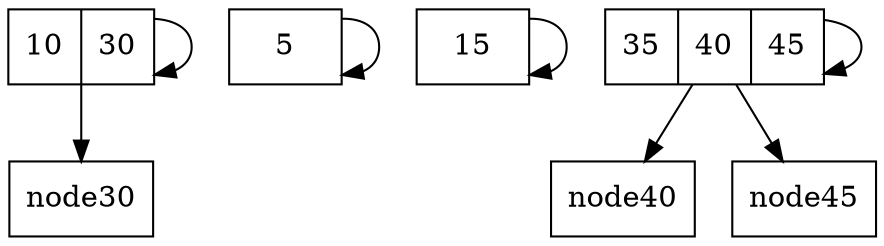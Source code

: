 digraph G {
    node [shape=record];
    node10 [label="
10
|
30
"];
    node5 [label="
5
"];
    node5 -> node5;
    node15 [label="
15
"];
    node15 -> node15;
    node10 -> node10;
    node35 [label="
35
|
40
|
45
"];
    node35 -> node35;
    node35 -> node40;
    node35 -> node45;
    node10 -> node30;
}
